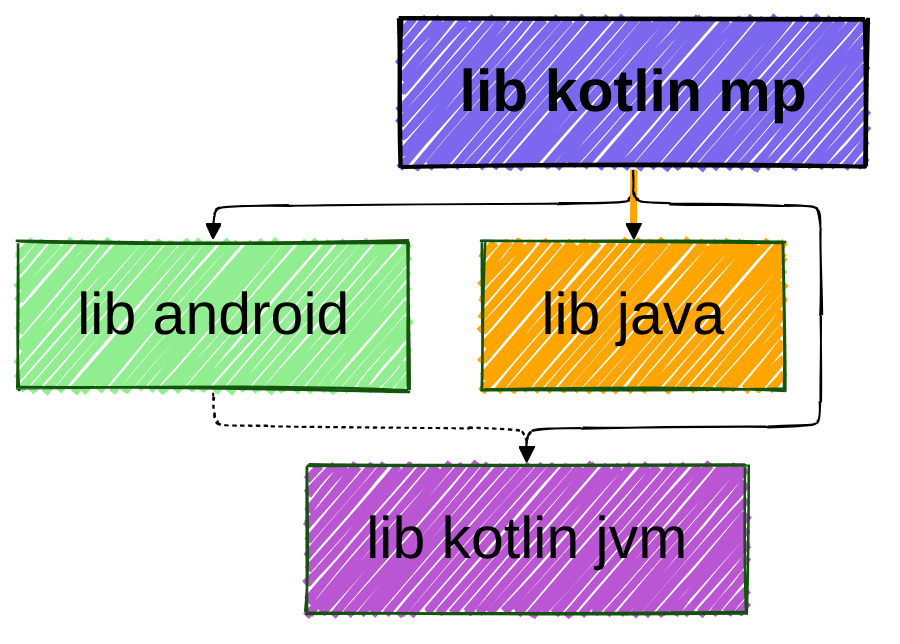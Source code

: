 ---
config:
  layout: elk
  look: handDrawn
  theme: forest
  elk:
    mergeEdges: true
    forceNodeModelOrder: true
    nodePlacementStrategy: LINEAR_SEGMENTS
    cycleBreakingStrategy: INTERACTIVE
    considerModelOrder: PREFER_EDGES
  themeVariables:
    background: #FFF
    fontFamily: arial
    lineColor: #55FF55
    primaryBorderColor: #FF5555
    primaryColor: #ABC123
    darkMode: true
    fontSize: 30px
    defaultLinkColor: #5555FF
---
graph TD
  lib_android["lib android"]
  lib_java["lib java"]
  lib_kotlin_jvm["lib kotlin jvm"]
  lib_kotlin_mp["lib kotlin mp"]
  style lib_android fill:lightgreen,color:black
  style lib_java fill:orange,color:black
  style lib_kotlin_jvm fill:mediumorchid,color:black
  style lib_kotlin_mp fill:mediumslateblue,color:black,font-weight:bold,stroke:black,stroke-width:2px
  lib_android -.-> lib_kotlin_jvm
  lib_kotlin_mp --> lib_android
  lib_kotlin_mp ==> lib_java
  linkStyle 2 stroke:orange
  lib_kotlin_mp --> lib_kotlin_jvm